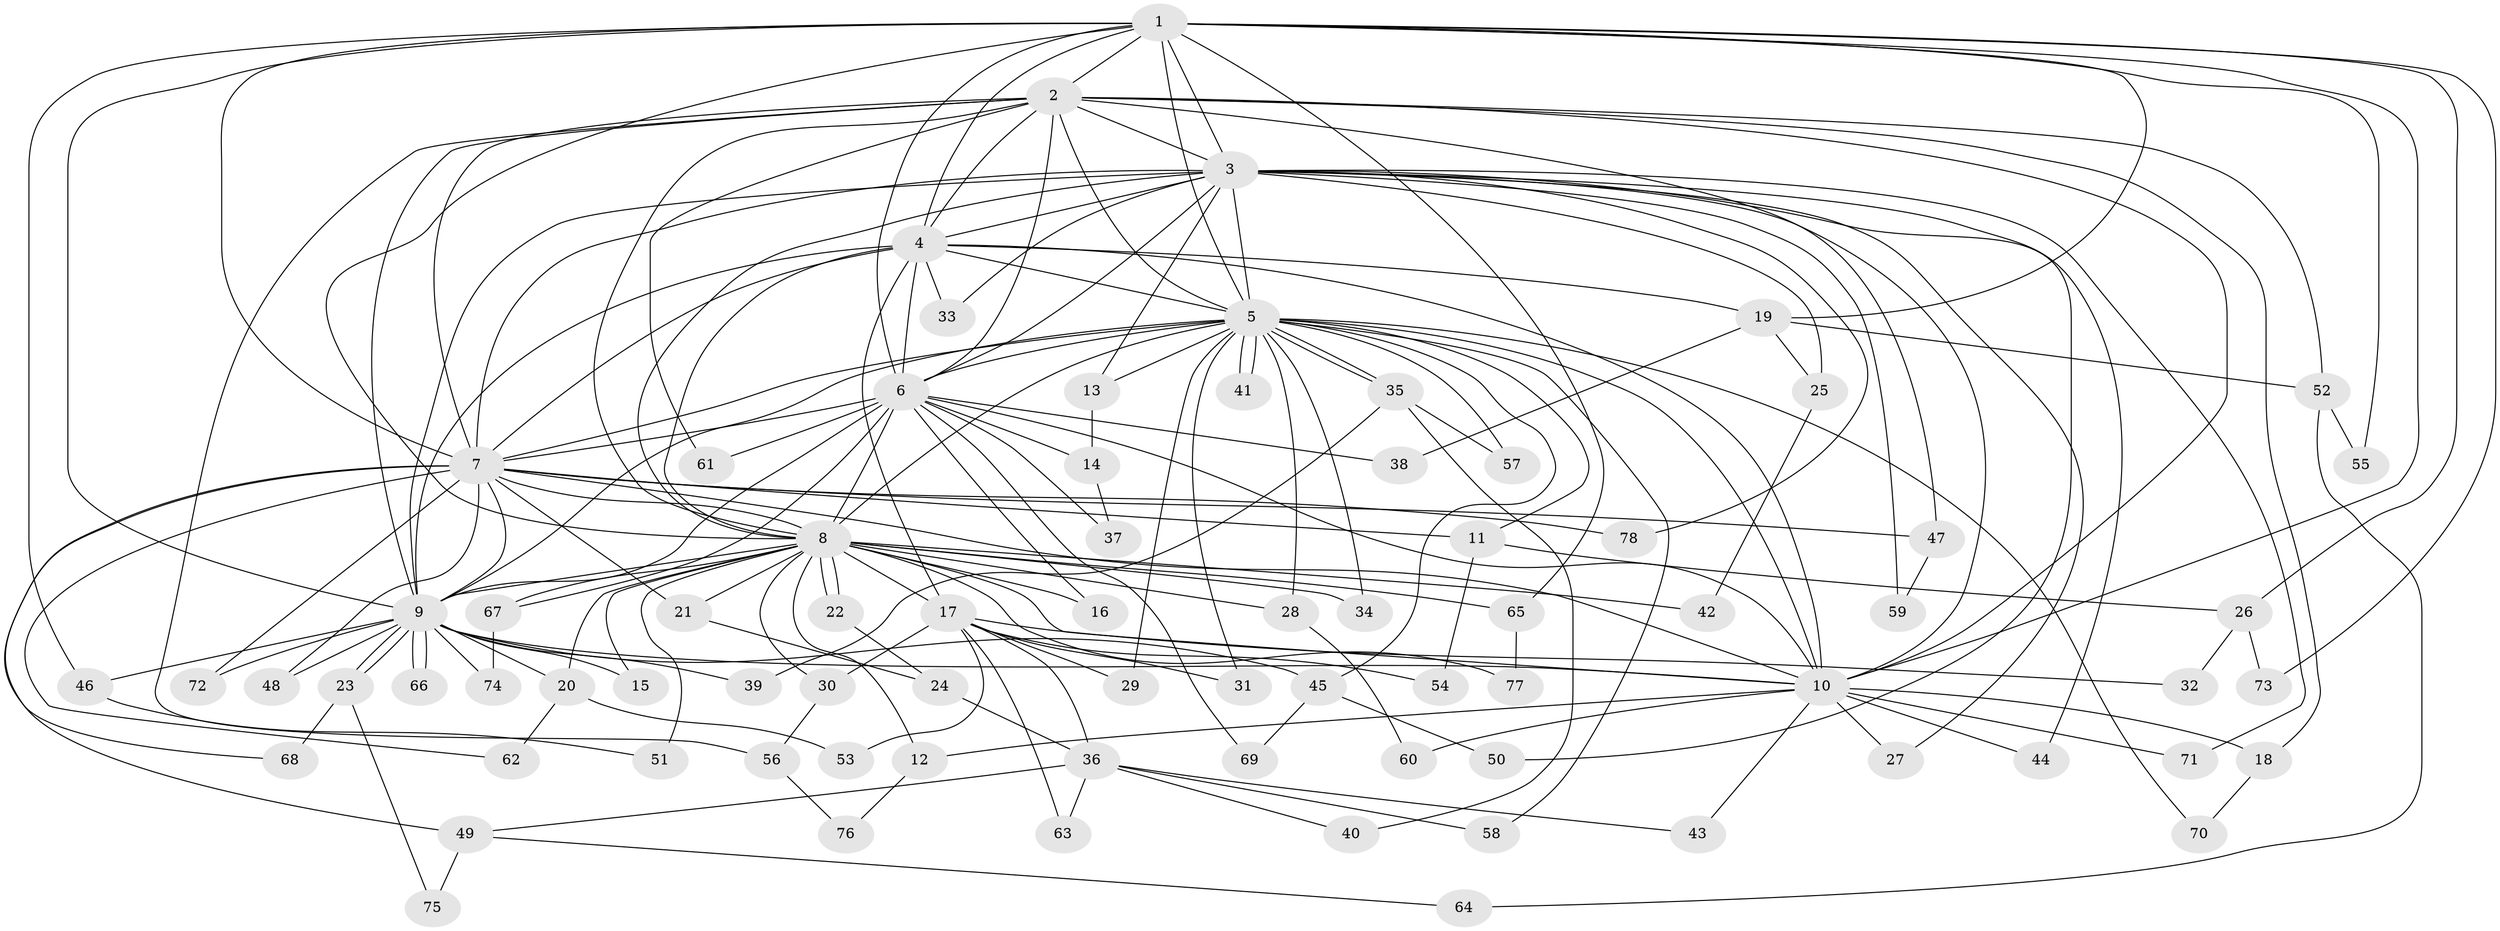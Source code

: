 // coarse degree distribution, {3: 0.15384615384615385, 2: 0.38461538461538464, 1: 0.23076923076923078, 6: 0.07692307692307693, 9: 0.02564102564102564, 4: 0.02564102564102564, 8: 0.02564102564102564, 13: 0.02564102564102564, 15: 0.02564102564102564, 18: 0.02564102564102564}
// Generated by graph-tools (version 1.1) at 2025/47/03/04/25 21:47:15]
// undirected, 78 vertices, 181 edges
graph export_dot {
graph [start="1"]
  node [color=gray90,style=filled];
  1;
  2;
  3;
  4;
  5;
  6;
  7;
  8;
  9;
  10;
  11;
  12;
  13;
  14;
  15;
  16;
  17;
  18;
  19;
  20;
  21;
  22;
  23;
  24;
  25;
  26;
  27;
  28;
  29;
  30;
  31;
  32;
  33;
  34;
  35;
  36;
  37;
  38;
  39;
  40;
  41;
  42;
  43;
  44;
  45;
  46;
  47;
  48;
  49;
  50;
  51;
  52;
  53;
  54;
  55;
  56;
  57;
  58;
  59;
  60;
  61;
  62;
  63;
  64;
  65;
  66;
  67;
  68;
  69;
  70;
  71;
  72;
  73;
  74;
  75;
  76;
  77;
  78;
  1 -- 2;
  1 -- 3;
  1 -- 4;
  1 -- 5;
  1 -- 6;
  1 -- 7;
  1 -- 8;
  1 -- 9;
  1 -- 10;
  1 -- 19;
  1 -- 26;
  1 -- 46;
  1 -- 55;
  1 -- 65;
  1 -- 73;
  2 -- 3;
  2 -- 4;
  2 -- 5;
  2 -- 6;
  2 -- 7;
  2 -- 8;
  2 -- 9;
  2 -- 10;
  2 -- 18;
  2 -- 47;
  2 -- 52;
  2 -- 56;
  2 -- 61;
  3 -- 4;
  3 -- 5;
  3 -- 6;
  3 -- 7;
  3 -- 8;
  3 -- 9;
  3 -- 10;
  3 -- 13;
  3 -- 25;
  3 -- 27;
  3 -- 33;
  3 -- 44;
  3 -- 50;
  3 -- 59;
  3 -- 71;
  3 -- 78;
  4 -- 5;
  4 -- 6;
  4 -- 7;
  4 -- 8;
  4 -- 9;
  4 -- 10;
  4 -- 17;
  4 -- 19;
  4 -- 33;
  5 -- 6;
  5 -- 7;
  5 -- 8;
  5 -- 9;
  5 -- 10;
  5 -- 11;
  5 -- 13;
  5 -- 28;
  5 -- 29;
  5 -- 31;
  5 -- 34;
  5 -- 35;
  5 -- 35;
  5 -- 41;
  5 -- 41;
  5 -- 45;
  5 -- 57;
  5 -- 58;
  5 -- 70;
  6 -- 7;
  6 -- 8;
  6 -- 9;
  6 -- 10;
  6 -- 14;
  6 -- 16;
  6 -- 37;
  6 -- 38;
  6 -- 61;
  6 -- 67;
  6 -- 69;
  7 -- 8;
  7 -- 9;
  7 -- 10;
  7 -- 11;
  7 -- 21;
  7 -- 47;
  7 -- 48;
  7 -- 49;
  7 -- 62;
  7 -- 68;
  7 -- 72;
  7 -- 78;
  8 -- 9;
  8 -- 10;
  8 -- 12;
  8 -- 15;
  8 -- 16;
  8 -- 17;
  8 -- 20;
  8 -- 21;
  8 -- 22;
  8 -- 22;
  8 -- 28;
  8 -- 30;
  8 -- 34;
  8 -- 42;
  8 -- 51;
  8 -- 65;
  8 -- 67;
  8 -- 77;
  9 -- 10;
  9 -- 15;
  9 -- 20;
  9 -- 23;
  9 -- 23;
  9 -- 39;
  9 -- 45;
  9 -- 46;
  9 -- 48;
  9 -- 66;
  9 -- 66;
  9 -- 72;
  9 -- 74;
  10 -- 12;
  10 -- 18;
  10 -- 27;
  10 -- 43;
  10 -- 44;
  10 -- 60;
  10 -- 71;
  11 -- 26;
  11 -- 54;
  12 -- 76;
  13 -- 14;
  14 -- 37;
  17 -- 29;
  17 -- 30;
  17 -- 31;
  17 -- 32;
  17 -- 36;
  17 -- 53;
  17 -- 54;
  17 -- 63;
  18 -- 70;
  19 -- 25;
  19 -- 38;
  19 -- 52;
  20 -- 53;
  20 -- 62;
  21 -- 24;
  22 -- 24;
  23 -- 68;
  23 -- 75;
  24 -- 36;
  25 -- 42;
  26 -- 32;
  26 -- 73;
  28 -- 60;
  30 -- 56;
  35 -- 39;
  35 -- 40;
  35 -- 57;
  36 -- 40;
  36 -- 43;
  36 -- 49;
  36 -- 58;
  36 -- 63;
  45 -- 50;
  45 -- 69;
  46 -- 51;
  47 -- 59;
  49 -- 64;
  49 -- 75;
  52 -- 55;
  52 -- 64;
  56 -- 76;
  65 -- 77;
  67 -- 74;
}
